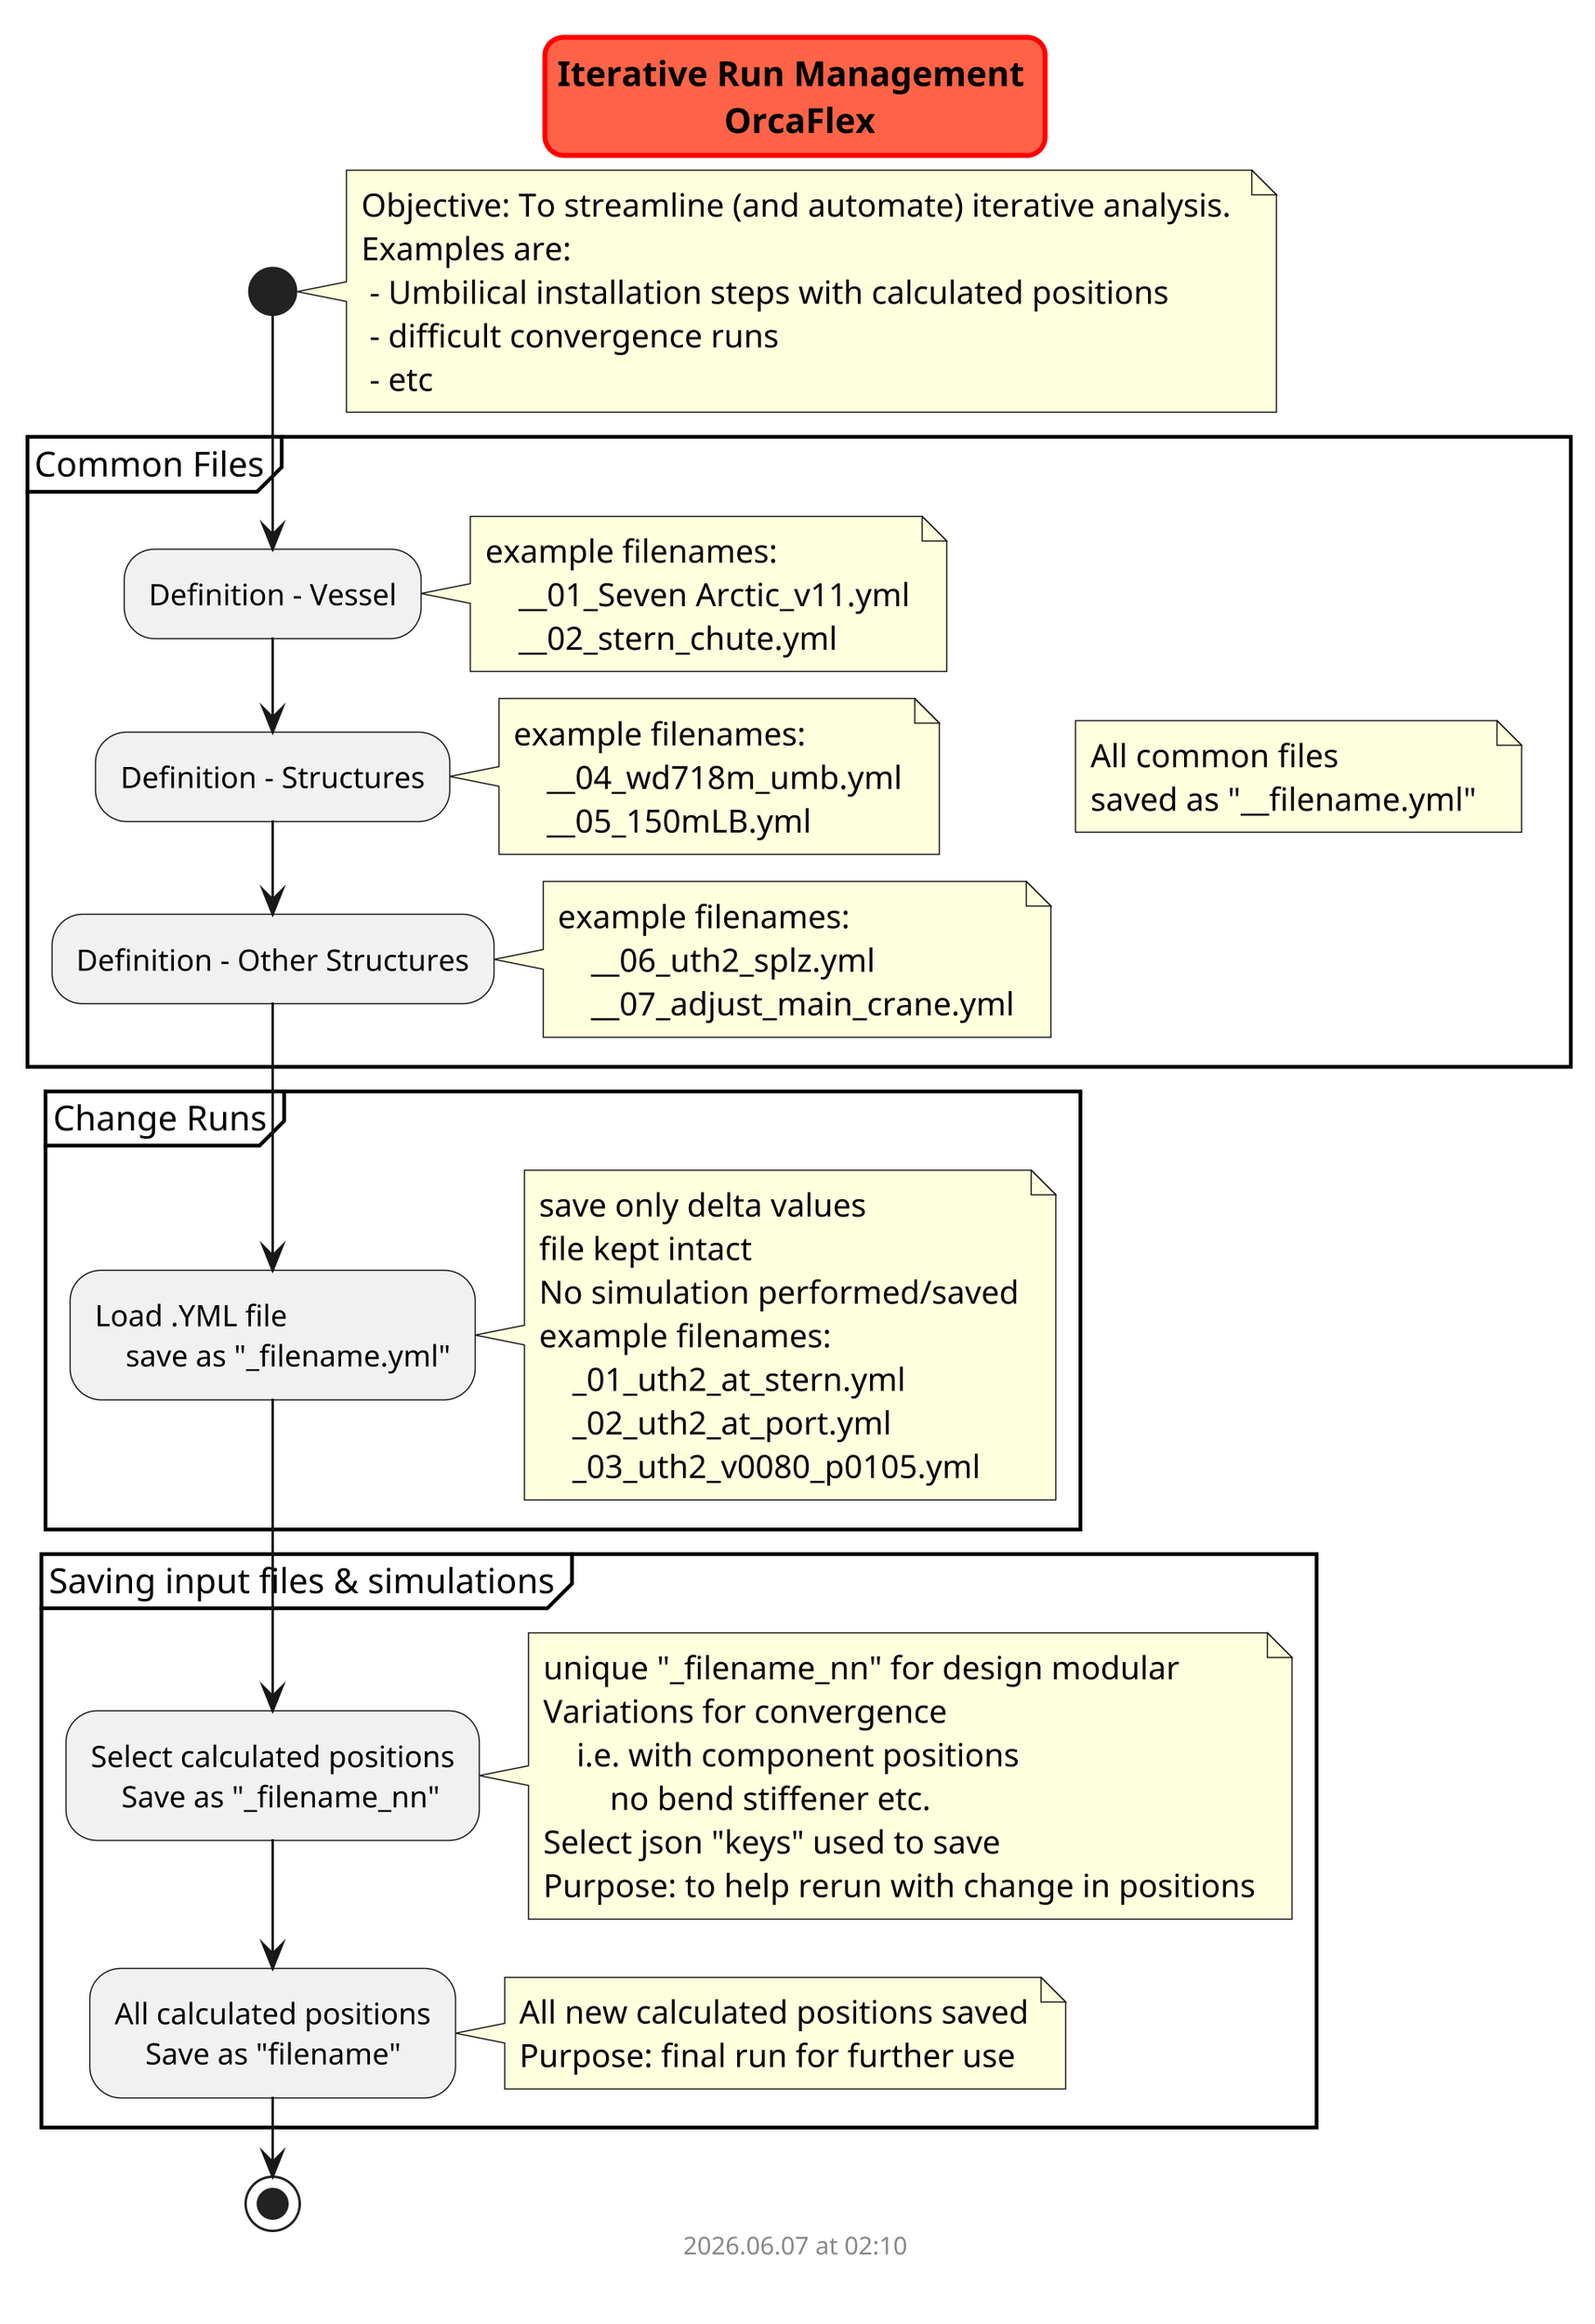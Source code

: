 @startuml structure_installation
scale 3
skinparam titleBorderRoundCorner 15
skinparam titleBorderThickness 2
skinparam titleBorderColor red
skinparam titleBackgroundColor Tomato

title Iterative Run Management \n OrcaFlex

start

    note right
        Objective: To streamline (and automate) iterative analysis. 
        Examples are:
         - Umbilical installation steps with calculated positions
         - difficult convergence runs
         - etc
    end note


    partition "Common Files" {
            note right
                All common files 
                saved as "__filename.yml" 
            end note
        :Definition - Vessel;
            note right
                example filenames: 
                    __01_Seven Arctic_v11.yml
                    __02_stern_chute.yml
            end note

        :Definition - Structures;
            note right
                example filenames: 
                    __04_wd718m_umb.yml
                    __05_150mLB.yml
            end note

        :Definition - Other Structures;
            note right
                example filenames: 
                    __06_uth2_splz.yml
                    __07_adjust_main_crane.yml
            end note

    }

    partition "Change Runs" {
        :Load .YML file
            save as "_filename.yml";
            note right
                save only delta values
                file kept intact
                No simulation performed/saved
                example filenames: 
                    _01_uth2_at_stern.yml
                    _02_uth2_at_port.yml
                    _03_uth2_v0080_p0105.yml
            end note

    }

    partition "Saving input files & simulations" {
        :Select calculated positions 
            Save as "_filename_nn";
            note right
                unique "_filename_nn" for design modular
                Variations for convergence 
                    i.e. with component positions 
                        no bend stiffener etc.
                Select json "keys" used to save
                Purpose: to help rerun with change in positions
            end note

        :All calculated positions 
            Save as "filename";
            note right
                All new calculated positions saved
                Purpose: final run for further use
            end note
    }

stop

footer
%date("yyyy.MM.dd' at 'HH:mm")
%filename()
end footer

@enduml
